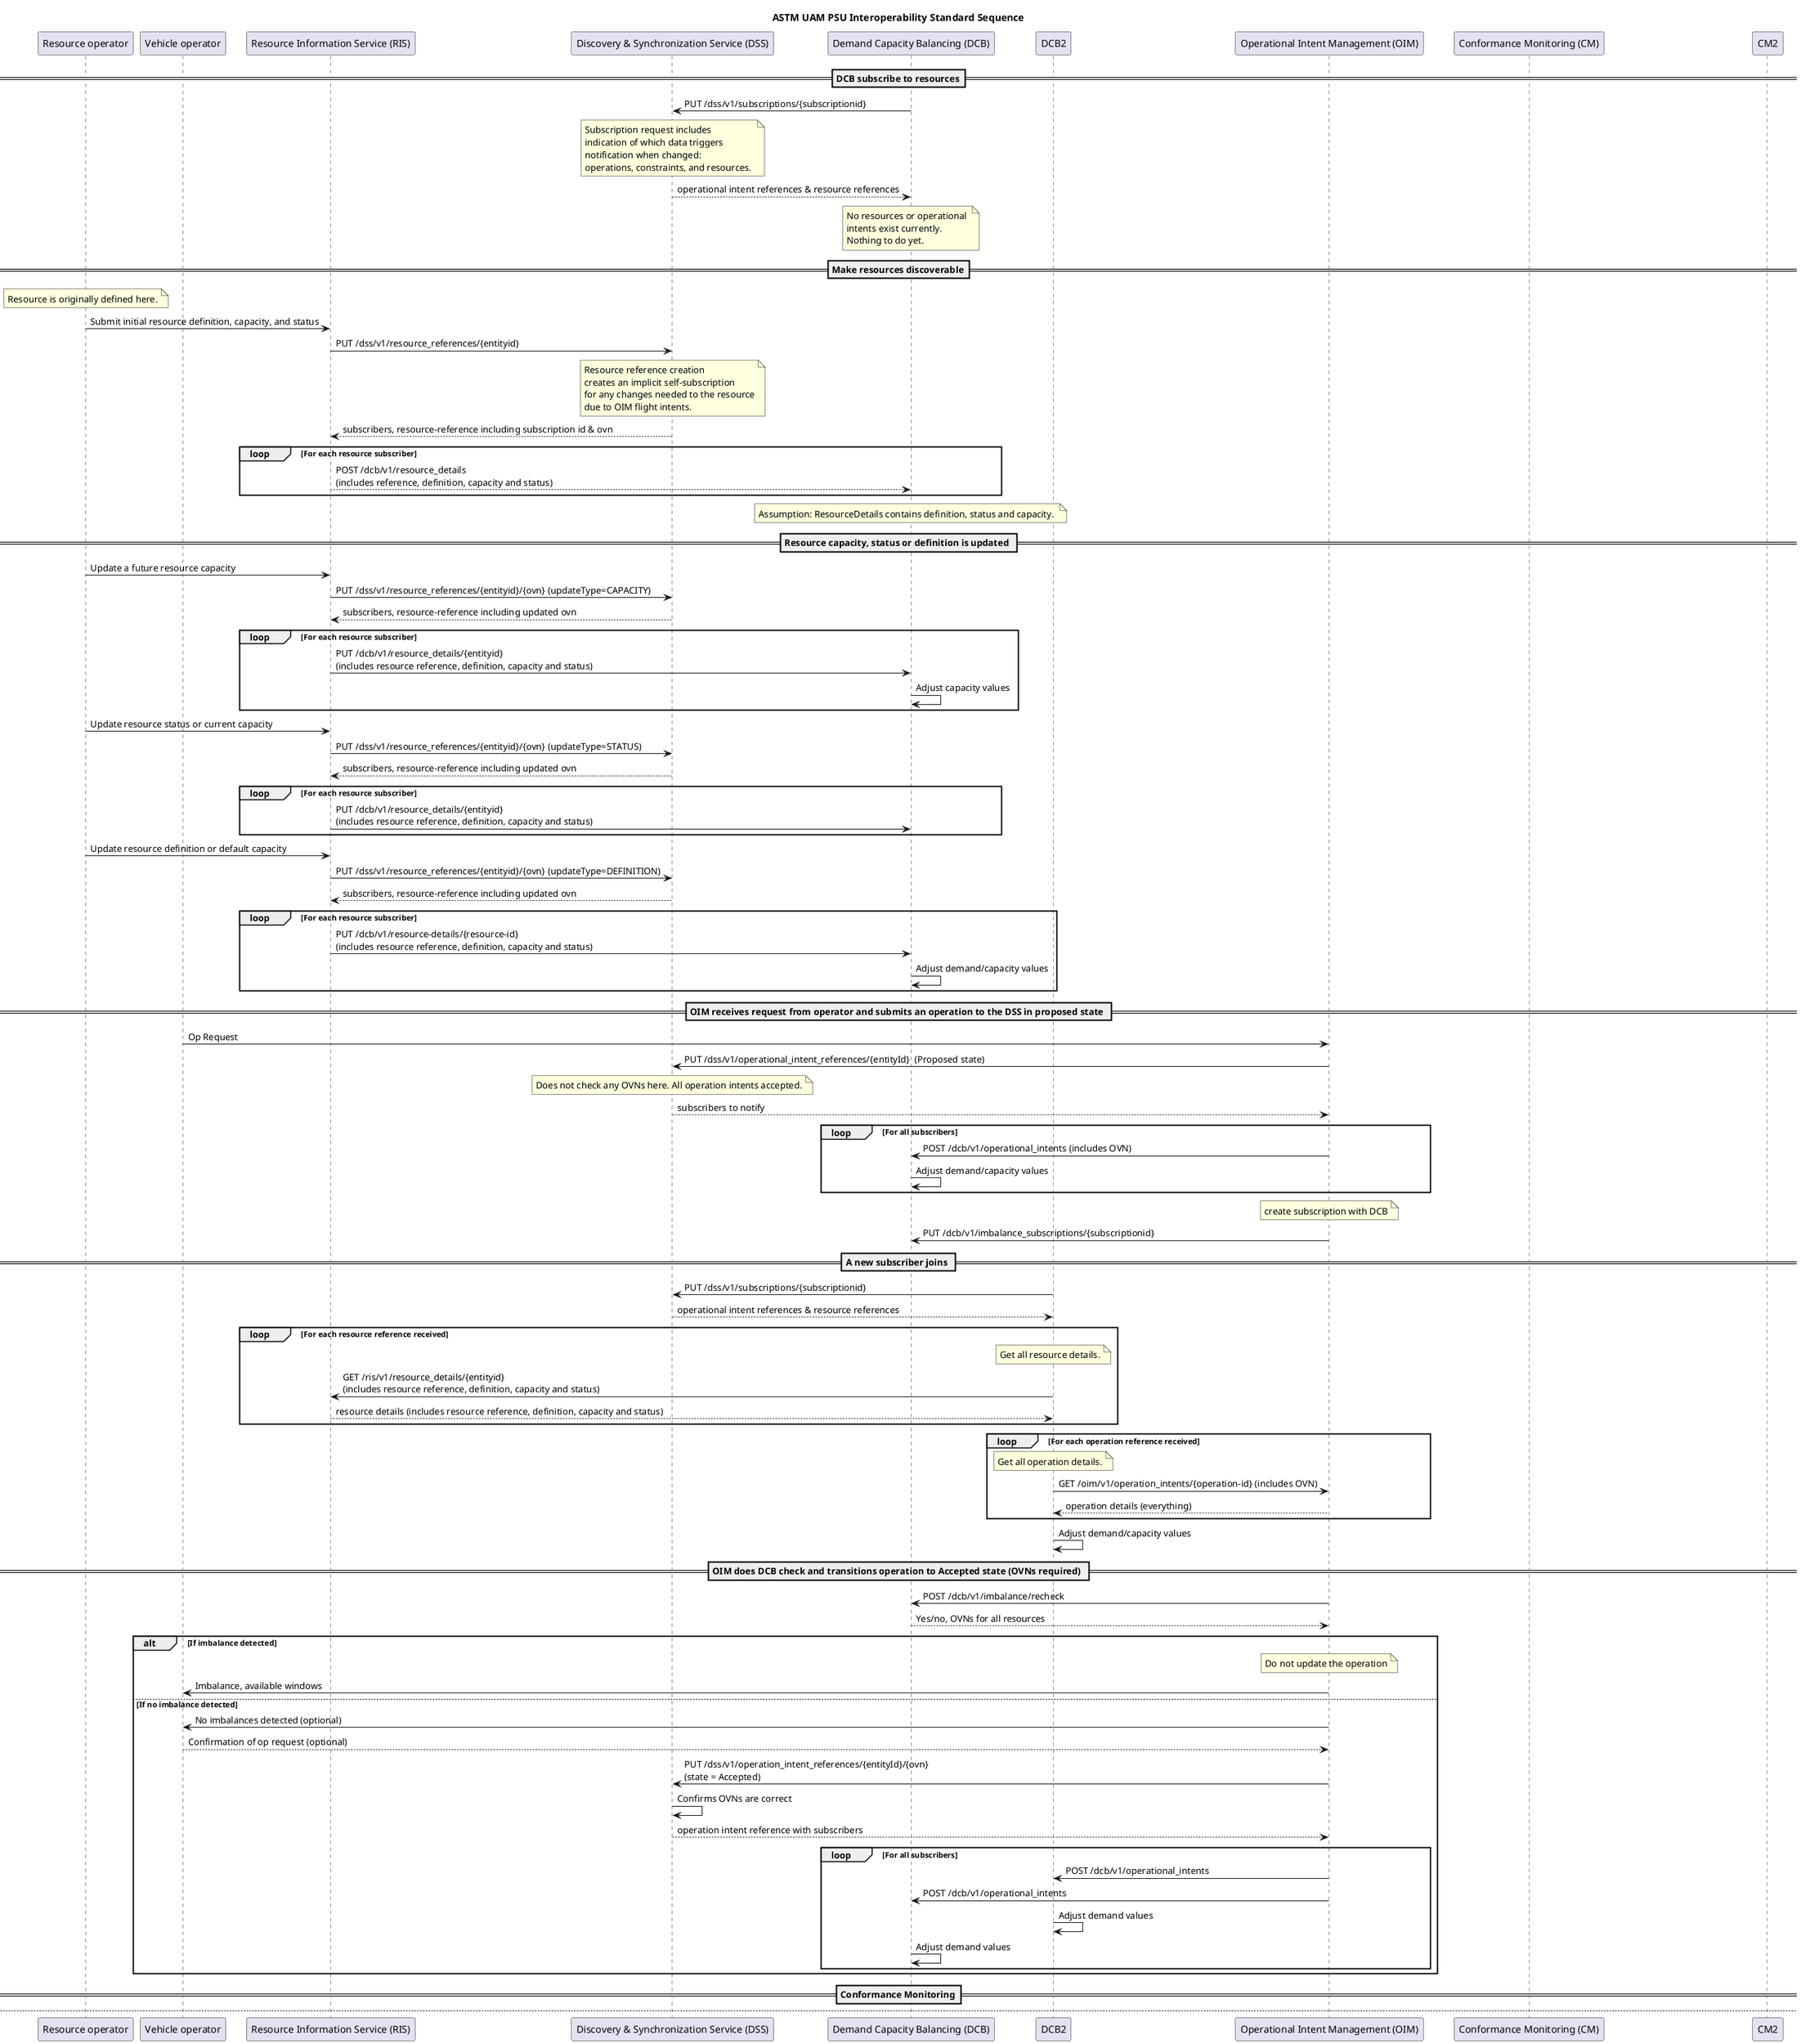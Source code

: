@startuml

title ASTM UAM PSU Interoperability Standard Sequence

participant "Resource operator" as RO
participant "Vehicle operator" as op
participant "Resource Information Service (RIS)" as RIS
participant "Discovery & Synchronization Service (DSS)" as DSS
participant "Demand Capacity Balancing (DCB)" as DCB
participant "DCB2" as DCB2
participant "Operational Intent Management (OIM)" as OIM
participant "Conformance Monitoring (CM)" as CM
participant "CM2" as CM2

==DCB subscribe to resources==
DCB -> DSS: PUT /dss/v1/subscriptions/{subscriptionid}
note over DSS
    Subscription request includes
    indication of which data triggers
    notification when changed: 
    operations, constraints, and resources. 
end note
DCB <-- DSS: operational intent references & resource references

note over DCB
No resources or operational 
intents exist currently. 
Nothing to do yet. 
end note

==Make resources discoverable==
note over RO
Resource is originally defined here.
end note 
RO -> RIS: Submit initial resource definition, capacity, and status
RIS -> DSS: PUT /dss/v1/resource_references/{entityid}
note over DSS
Resource reference creation
creates an implicit self-subscription
for any changes needed to the resource
due to OIM flight intents.
end note
DSS --> RIS: subscribers, resource-reference including subscription id & ovn
loop For each resource subscriber
    DCB <-- RIS: POST /dcb/v1/resource_details\n(includes reference, definition, capacity and status)
end
note over DCB
Assumption: ResourceDetails contains definition, status and capacity. 
end note

== Resource capacity, status or definition is updated ==
RO -> RIS: Update a future resource capacity
RIS -> DSS: PUT /dss/v1/resource_references/{entityid}/{ovn} (updateType=CAPACITY)
RIS <-- DSS: subscribers, resource-reference including updated ovn
loop For each resource subscriber
    RIS -> DCB: PUT /dcb/v1/resource_details/{entityid}\n(includes resource reference, definition, capacity and status)
    DCB -> DCB: Adjust capacity values
end

RO -> RIS: Update resource status or current capacity
RIS -> DSS: PUT /dss/v1/resource_references/{entityid}/{ovn} (updateType=STATUS)
RIS <-- DSS: subscribers, resource-reference including updated ovn
loop For each resource subscriber
    RIS -> DCB: PUT /dcb/v1/resource_details/{entityid}\n(includes resource reference, definition, capacity and status)
end

RO -> RIS: Update resource definition or default capacity
RIS -> DSS: PUT /dss/v1/resource_references/{entityid}/{ovn} (updateType=DEFINITION)
RIS <-- DSS: subscribers, resource-reference including updated ovn
loop For each resource subscriber
    RIS -> DCB: PUT /dcb/v1/resource-details/{resource-id}\n(includes resource reference, definition, capacity and status)
    DCB -> DCB: Adjust demand/capacity values
end

== OIM receives request from operator and submits an operation to the DSS in proposed state == 
op -> OIM: Op Request
OIM -> DSS: PUT /dss/v1/operational_intent_references/{entityId}  (Proposed state)
note over DSS
Does not check any OVNs here. All operation intents accepted.
end note
OIM <-- DSS: subscribers to notify
loop For all subscribers
    OIM -> DCB: POST /dcb/v1/operational_intents (includes OVN)
    DCB -> DCB: Adjust demand/capacity values
end
note over OIM: create subscription with DCB
OIM -> DCB: PUT /dcb/v1/imbalance_subscriptions/{subscriptionid}

== A new subscriber joins == 
DCB2 -> DSS: PUT /dss/v1/subscriptions/{subscriptionid}
DCB2 <-- DSS: operational intent references & resource references
loop For each resource reference received
    note over DCB2
    Get all resource details.
    end note
    DCB2 -> RIS: GET /ris/v1/resource_details/{entityid}\n(includes resource reference, definition, capacity and status)
    DCB2 <-- RIS: resource details (includes resource reference, definition, capacity and status)
end
loop For each operation reference received
    note over DCB2
    Get all operation details.
    end note
    DCB2 -> OIM: GET /oim/v1/operation_intents/{operation-id} (includes OVN)
    DCB2 <-- OIM: operation details (everything)
end
DCB2 -> DCB2: Adjust demand/capacity values

== OIM does DCB check and transitions operation to Accepted state (OVNs required) ==
OIM -> DCB: POST /dcb/v1/imbalance/recheck
OIM <-- DCB: Yes/no, OVNs for all resources

alt If imbalance detected
    note over OIM: Do not update the operation
    OIM -> op: Imbalance, available windows
else If no imbalance detected
    OIM -> op: No imbalances detected (optional)
    op --> OIM: Confirmation of op request (optional)
    OIM -> DSS: PUT /dss/v1/operation_intent_references/{entityId}/{ovn}\n(state = Accepted)
    DSS -> DSS: Confirms OVNs are correct
    OIM <-- DSS: operation intent reference with subscribers
    loop For all subscribers
        OIM -> DCB2: POST /dcb/v1/operational_intents
        OIM -> DCB: POST /dcb/v1/operational_intents
        DCB2 -> DCB2: Adjust demand values
        DCB -> DCB: Adjust demand values
    end
end
==Conformance Monitoring==
newpage
==Conformance Monitoring==
CM -> DSS: PUT /dss/v1/subscriptions/
CM <-- DSS: resource references
CM -> RIS: GET /ris/v1/resource-details/{resource-id} (includes OVN)
CM <-- RIS: resource details (everything)
OIM -> CM: POST /cm/v1/operational_intents

op -> OIM: Operation ready to activate
note over OIM: OIM does a DCB check
OIM -> DCB: POST /dcb/v1/imbalance/recheck
OIM <-- DCB: Yes/no, OVNs for all resources

alt If imbalance detected
    note over OIM: Do not update the operation
    OIM -> op: Op cannot activate
else If no imbalance detected
    OIM -> DSS: PUT /dss/v1/operation_intent_references/{entityId}/{ovn}\n(state = Activated)
    DSS -> DSS: Confirms OVNs are correct
    OIM <-- DSS: operation intent reference with subscribers
    loop For all subscribers
        OIM -> DCB2: POST /dcb/v1/operational_intents
        OIM -> DCB: POST /dcb/v1/operational_intents
        DCB2 -> DCB2: Adjust demand values
        DCB -> DCB: Adjust demand values
    end
    OIM -> op: Op can activate
end 

op -> CM: Info for CM
CM -> CM: Conformance monitoring
alt If operation in conformance
    note over CM: Do nothing
else If operation not in conformance
    CM -> OIM: PUT /oim/v1/conformance_alert/{entityId}/\n(Nonconforming)
    OIM -> OIM: Define off-nominal volumes
    OIM -> DSS: PUT /dss/v1/operation_intent_references/{entityId}/{ovn}\n(state = Nonconforming; extent = Off-nominal volumes)
    OIM <-- DSS: operation intent reference with subscribers
    loop For all subscribers
        OIM -> DCB2: POST /dcb/v1/operational_intents
        OIM -> DCB: POST /dcb/v1/operational_intents
        DCB2 -> DCB2: Adjust demand values
        DCB -> DCB: Adjust demand values
    end
    OIM -> op: Op nonconformant
    alt If operator can return to conformance
        op -> CM: Tracking info for CM conformant
        CM -> CM: Conformance monitoring
        CM -> OIM: PUT /oim/v1/conformance_alert/{entityId}/\n(Reconforming)
        OIM -> DSS: PUT /dss/v1/operation_intent_references/{entityId}/{ovn}\n(state = Activated)
        OIM <-- DSS: operation intent reference with subscribers
        loop For all subscribers
            OIM -> DCB2: POST /dcb/v1/operational_intents
            OIM -> DCB: POST /dcb/v1/operational_intents
            DCB2 -> DCB2: Adjust demand values
            DCB -> DCB: Adjust demand values
        end
        OIM -> op: Op activated
    else If operator can replan intent
        op -> op: Replan intent
        op -> OIM: Updated op request
        note over OIM: OIM does a DCB check
        OIM -> DCB: POST /dcb/v1/imbalance/intent
        OIM <-- DCB: Yes/no, OVNs for all resources, available time ranges

        alt If imbalance detected
            note over OIM: Do not update the operation
            OIM -> op: Op cannot activate
        else If no imbalance detected
            OIM -> DSS: PUT /dss/v1/operation_intent_references/{entityId}/{ovn}\n(state = Activated)
            DSS -> DSS: Confirms OVNs are correct
            OIM <-- DSS: operation intent reference with subscribers
            loop For all subscribers
                OIM -> DCB2: POST /dcb/v1/operational_intents
                OIM -> DCB: POST /dcb/v1/operational_intents
                DCB2 -> DCB2: Adjust demand values
                DCB -> DCB: Adjust demand values
            end
            OIM -> op: Op activated
        end 
    else If op cannot become conformant in time limit
        OIM -> OIM: Define off-nominal volumes
        OIM -> DSS: PUT /dss/v1/operation_intent_references/{entityId}/{ovn}\n(state = Contingent; extent = Off-nominal volumes)
        OIM <-- DSS: operation intent reference with subscribers
        loop For all subscribers
            OIM -> DCB2: POST /dcb/v1/operational_intents
            OIM -> DCB: POST /dcb/v1/operational_intents
            DCB2 -> DCB2: Adjust demand values
            DCB -> DCB: Adjust demand values
        end
        OIM -> op: Op Contingent
        note over OIM: If reason for contingency resolved and \nmeets requirements may transition \nstate back to Activated/DCB-Noncompliant
    end
end

==Conformance monitoring when resource capacity changes==
RO -> RIS: Update a future resource capacity
RIS -> DSS: PUT /dss/v1/resource_references/{entityid}/{ovn} (updateType=CAPACITY)
RIS <-- DSS: subscribers, resource-reference including updated ovn
loop For each resource subscriber
    RIS -> DCB: PUT /dcb/v1/resource_details/{entityid}\n(includes resource reference, definition, capacity and status)
    DCB -> DCB: Adjust capacity values
    alt If imbalance detected
        DCB -> OIM: POST /oim/v1/imbalance
        OIM -> DSS: PUT /dss/v1/operation_intent_references/{entityId}/{ovn}\n(state = DCB-Noncompliant)
        OIM <-- DSS: operation intent reference with subscribers
        loop For all subscribers
            OIM -> DCB2: POST /dcb/v1/operational_intents
            OIM -> DCB: POST /dcb/v1/operational_intents
            DCB2 -> DCB2: Adjust demand values
            DCB -> DCB: Adjust demand values
        end
    else If no imbalance detected
        note over DCB: do nothing
    end
    RIS -> DCB2: PUT /dcb/v1/resource_details/{entityid}\n(includes resource reference, definition, capacity and status)
    DCB2 -> DCB2: Adjust capacity values
    RIS -> CM: PUT /cm/v1/resource_details/{entityid}\n(includes resource reference, definition, capacity and status)
end

==Position Sharing==
loop 
    CM2 -> CM: GET /cm/v1/operational_intents/{entityid}/telemetry
    CM2 <-- CM: Tracking info for CM
end
@enduml